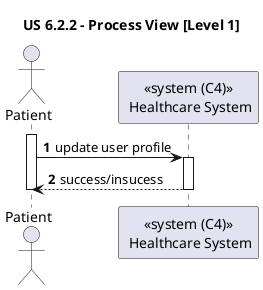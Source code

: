 @startuml

title "US 6.2.2 - Process View [Level 1]"

autonumber

actor Patient as ADM
participant "<<system (C4)>>\n Healthcare System" as SYS

activate ADM
ADM -> SYS : update user profile
activate SYS

SYS --> ADM : success/insucess
deactivate SYS
deactivate ADM

@enduml